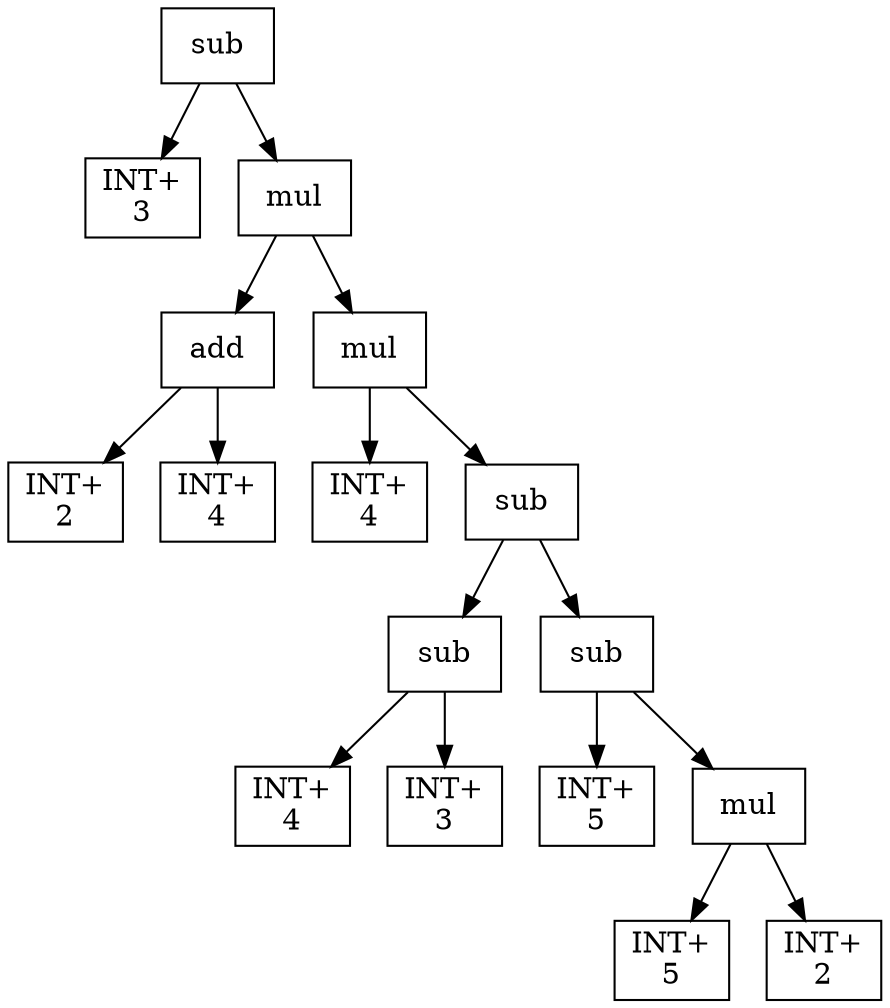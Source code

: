 digraph expr {
  node [shape=box];
  n1 [label="sub"];
  n2 [label="INT+\n3"];
  n3 [label="mul"];
  n4 [label="add"];
  n5 [label="INT+\n2"];
  n6 [label="INT+\n4"];
  n4 -> n5;
  n4 -> n6;
  n7 [label="mul"];
  n8 [label="INT+\n4"];
  n9 [label="sub"];
  n10 [label="sub"];
  n11 [label="INT+\n4"];
  n12 [label="INT+\n3"];
  n10 -> n11;
  n10 -> n12;
  n13 [label="sub"];
  n14 [label="INT+\n5"];
  n15 [label="mul"];
  n16 [label="INT+\n5"];
  n17 [label="INT+\n2"];
  n15 -> n16;
  n15 -> n17;
  n13 -> n14;
  n13 -> n15;
  n9 -> n10;
  n9 -> n13;
  n7 -> n8;
  n7 -> n9;
  n3 -> n4;
  n3 -> n7;
  n1 -> n2;
  n1 -> n3;
}